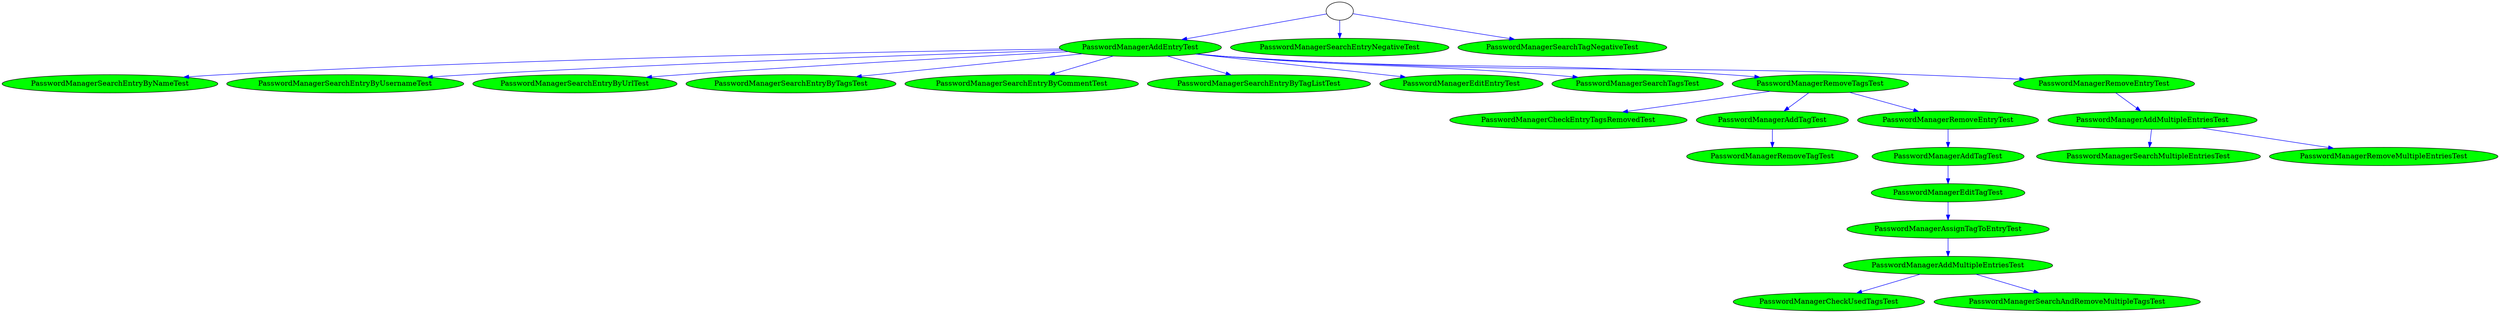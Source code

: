 strict digraph G {
root_925284253 [ label="" color = "black" ];
PasswordManagerAddEntryTest_1480285528 [ label="PasswordManagerAddEntryTest" fillcolor="green" style="filled" fontcolor="black" ];
PasswordManagerSearchEntryNegativeTest_886746986 [ label="PasswordManagerSearchEntryNegativeTest" fillcolor="green" style="filled" fontcolor="black" ];
PasswordManagerSearchTagNegativeTest_730307747 [ label="PasswordManagerSearchTagNegativeTest" fillcolor="green" style="filled" fontcolor="black" ];
PasswordManagerSearchEntryByNameTest_1622081475 [ label="PasswordManagerSearchEntryByNameTest" fillcolor="green" style="filled" fontcolor="black" ];
PasswordManagerSearchEntryByUsernameTest_277379693 [ label="PasswordManagerSearchEntryByUsernameTest" fillcolor="green" style="filled" fontcolor="black" ];
PasswordManagerSearchEntryByUrlTest_2017132889 [ label="PasswordManagerSearchEntryByUrlTest" fillcolor="green" style="filled" fontcolor="black" ];
PasswordManagerSearchEntryByTagsTest_1883777234 [ label="PasswordManagerSearchEntryByTagsTest" fillcolor="green" style="filled" fontcolor="black" ];
PasswordManagerSearchEntryByCommentTest_67366059 [ label="PasswordManagerSearchEntryByCommentTest" fillcolor="green" style="filled" fontcolor="black" ];
PasswordManagerSearchEntryByTagListTest_996389459 [ label="PasswordManagerSearchEntryByTagListTest" fillcolor="green" style="filled" fontcolor="black" ];
PasswordManagerEditEntryTest_1966045753 [ label="PasswordManagerEditEntryTest" fillcolor="green" style="filled" fontcolor="black" ];
PasswordManagerSearchTagsTest_1583404971 [ label="PasswordManagerSearchTagsTest" fillcolor="green" style="filled" fontcolor="black" ];
PasswordManagerRemoveTagsTest_1584060496 [ label="PasswordManagerRemoveTagsTest" fillcolor="green" style="filled" fontcolor="black" ];
PasswordManagerRemoveEntryTest_1834609787 [ label="PasswordManagerRemoveEntryTest" fillcolor="green" style="filled" fontcolor="black" ];
PasswordManagerCheckEntryTagsRemovedTest_916699229 [ label="PasswordManagerCheckEntryTagsRemovedTest" fillcolor="green" style="filled" fontcolor="black" ];
PasswordManagerAddTagTest_680697761 [ label="PasswordManagerAddTagTest" fillcolor="green" style="filled" fontcolor="black" ];
PasswordManagerRemoveEntryTest_1938384755 [ label="PasswordManagerRemoveEntryTest" fillcolor="green" style="filled" fontcolor="black" ];
PasswordManagerAddMultipleEntriesTest_1309037620 [ label="PasswordManagerAddMultipleEntriesTest" fillcolor="green" style="filled" fontcolor="black" ];
PasswordManagerRemoveTagTest_1133067323 [ label="PasswordManagerRemoveTagTest" fillcolor="green" style="filled" fontcolor="black" ];
PasswordManagerAddTagTest_326373502 [ label="PasswordManagerAddTagTest" fillcolor="green" style="filled" fontcolor="black" ];
PasswordManagerSearchMultipleEntriesTest_135243215 [ label="PasswordManagerSearchMultipleEntriesTest" fillcolor="green" style="filled" fontcolor="black" ];
PasswordManagerRemoveMultipleEntriesTest_352622286 [ label="PasswordManagerRemoveMultipleEntriesTest" fillcolor="green" style="filled" fontcolor="black" ];
PasswordManagerEditTagTest_1743968381 [ label="PasswordManagerEditTagTest" fillcolor="green" style="filled" fontcolor="black" ];
PasswordManagerAssignTagToEntryTest_645051390 [ label="PasswordManagerAssignTagToEntryTest" fillcolor="green" style="filled" fontcolor="black" ];
PasswordManagerAddMultipleEntriesTest_506268499 [ label="PasswordManagerAddMultipleEntriesTest" fillcolor="green" style="filled" fontcolor="black" ];
PasswordManagerCheckUsedTagsTest_1205024675 [ label="PasswordManagerCheckUsedTagsTest" fillcolor="green" style="filled" fontcolor="black" ];
PasswordManagerSearchAndRemoveMultipleTagsTest_1780541754 [ label="PasswordManagerSearchAndRemoveMultipleTagsTest" fillcolor="green" style="filled" fontcolor="black" ];
  root_925284253 -> PasswordManagerAddEntryTest_1480285528 [ label="" color="blue" ];
  root_925284253 -> PasswordManagerSearchEntryNegativeTest_886746986 [ label="" color="blue" ];
  root_925284253 -> PasswordManagerSearchTagNegativeTest_730307747 [ label="" color="blue" ];
  PasswordManagerAddEntryTest_1480285528 -> PasswordManagerSearchEntryByNameTest_1622081475 [ label="" color="blue" ];
  PasswordManagerAddEntryTest_1480285528 -> PasswordManagerSearchEntryByUsernameTest_277379693 [ label="" color="blue" ];
  PasswordManagerAddEntryTest_1480285528 -> PasswordManagerSearchEntryByUrlTest_2017132889 [ label="" color="blue" ];
  PasswordManagerAddEntryTest_1480285528 -> PasswordManagerSearchEntryByTagsTest_1883777234 [ label="" color="blue" ];
  PasswordManagerAddEntryTest_1480285528 -> PasswordManagerSearchEntryByCommentTest_67366059 [ label="" color="blue" ];
  PasswordManagerAddEntryTest_1480285528 -> PasswordManagerSearchEntryByTagListTest_996389459 [ label="" color="blue" ];
  PasswordManagerAddEntryTest_1480285528 -> PasswordManagerEditEntryTest_1966045753 [ label="" color="blue" ];
  PasswordManagerAddEntryTest_1480285528 -> PasswordManagerSearchTagsTest_1583404971 [ label="" color="blue" ];
  PasswordManagerAddEntryTest_1480285528 -> PasswordManagerRemoveTagsTest_1584060496 [ label="" color="blue" ];
  PasswordManagerAddEntryTest_1480285528 -> PasswordManagerRemoveEntryTest_1834609787 [ label="" color="blue" ];
  PasswordManagerRemoveTagsTest_1584060496 -> PasswordManagerCheckEntryTagsRemovedTest_916699229 [ label="" color="blue" ];
  PasswordManagerRemoveTagsTest_1584060496 -> PasswordManagerAddTagTest_680697761 [ label="" color="blue" ];
  PasswordManagerRemoveTagsTest_1584060496 -> PasswordManagerRemoveEntryTest_1938384755 [ label="" color="blue" ];
  PasswordManagerRemoveEntryTest_1834609787 -> PasswordManagerAddMultipleEntriesTest_1309037620 [ label="" color="blue" ];
  PasswordManagerAddTagTest_680697761 -> PasswordManagerRemoveTagTest_1133067323 [ label="" color="blue" ];
  PasswordManagerRemoveEntryTest_1938384755 -> PasswordManagerAddTagTest_326373502 [ label="" color="blue" ];
  PasswordManagerAddMultipleEntriesTest_1309037620 -> PasswordManagerSearchMultipleEntriesTest_135243215 [ label="" color="blue" ];
  PasswordManagerAddMultipleEntriesTest_1309037620 -> PasswordManagerRemoveMultipleEntriesTest_352622286 [ label="" color="blue" ];
  PasswordManagerAddTagTest_326373502 -> PasswordManagerEditTagTest_1743968381 [ label="" color="blue" ];
  PasswordManagerEditTagTest_1743968381 -> PasswordManagerAssignTagToEntryTest_645051390 [ label="" color="blue" ];
  PasswordManagerAssignTagToEntryTest_645051390 -> PasswordManagerAddMultipleEntriesTest_506268499 [ label="" color="blue" ];
  PasswordManagerAddMultipleEntriesTest_506268499 -> PasswordManagerCheckUsedTagsTest_1205024675 [ label="" color="blue" ];
  PasswordManagerAddMultipleEntriesTest_506268499 -> PasswordManagerSearchAndRemoveMultipleTagsTest_1780541754 [ label="" color="blue" ];
}
